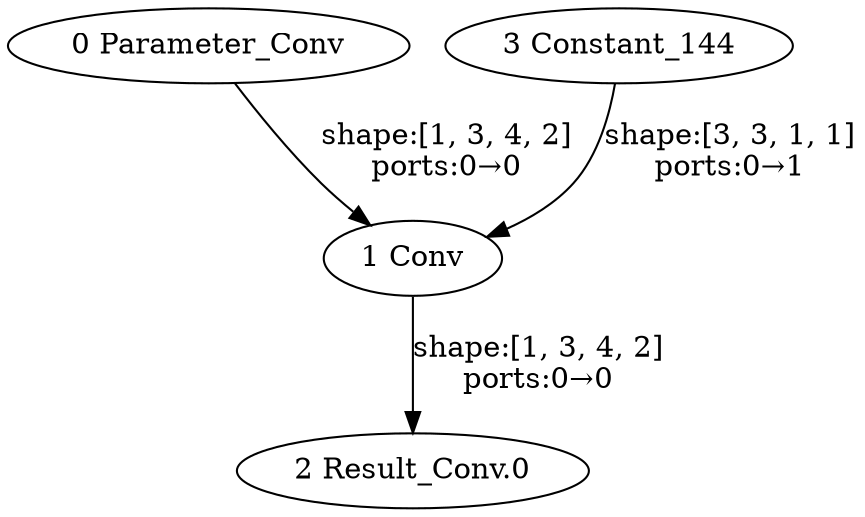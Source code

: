 strict digraph  {
"0 Parameter_Conv" [id=0, type=Parameter];
"1 Conv" [id=1, type=Convolution];
"2 Result_Conv.0" [id=2, type=Result];
"3 Constant_144" [id=3, type=Constant];
"0 Parameter_Conv" -> "1 Conv"  [label="shape:[1, 3, 4, 2]\nports:0→0", style=solid];
"1 Conv" -> "2 Result_Conv.0"  [label="shape:[1, 3, 4, 2]\nports:0→0", style=solid];
"3 Constant_144" -> "1 Conv"  [label="shape:[3, 3, 1, 1]\nports:0→1", style=solid];
}
